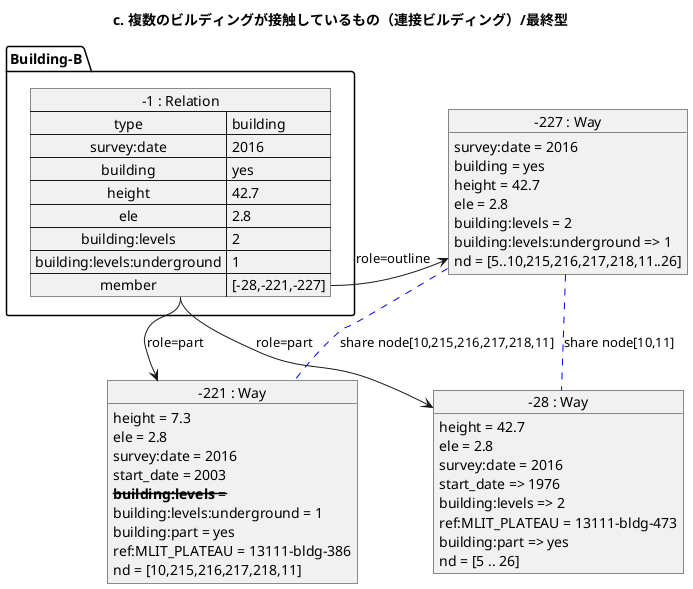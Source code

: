 ﻿@startuml
title c. 複数のビルディングが接触しているもの（連接ビルディング）/最終型

object "-227 : Way" as Way_227 {
  survey:date = 2016
  building = yes
  height = 42.7
  ele = 2.8
  building:levels = 2
  building:levels:underground => 1
  nd = [5..10,215,216,217,218,11..26]
}
object "-221 : Way" as Way_221 {
  height = 7.3
  ele = 2.8
  survey:date = 2016
  start_date = 2003
  <del>**building:levels** = 
  building:levels:underground = 1
  building:part = yes
  ref:MLIT_PLATEAU = 13111-bldg-386
  nd = [10,215,216,217,218,11]
}
object "-28 : Way" as Way_28 {
  height = 42.7
  ele = 2.8
  survey:date = 2016
  start_date => 1976
  building:levels => 2
  ref:MLIT_PLATEAU = 13111-bldg-473
  building:part => yes
  nd = [5 .. 26]
}

Way_227 .[#blue]. Way_28 : share node[10,11]
Way_227 .[#blue]. Way_221 : share node[10,215,216,217,218,11]

package Building-B {
  map "-1 : Relation" as Relation_1 {
    type => building
    survey:date => 2016
    building => yes
    height => 42.7
    ele => 2.8
    building:levels => 2
    building:levels:underground => 1
    member => [-28,-221,-227]
  }
  Relation_1::member --> Way_28	: role=part
  Relation_1::member --> Way_221	: role=part
  Relation_1::member -> Way_227	: role=outline
}
@enduml
